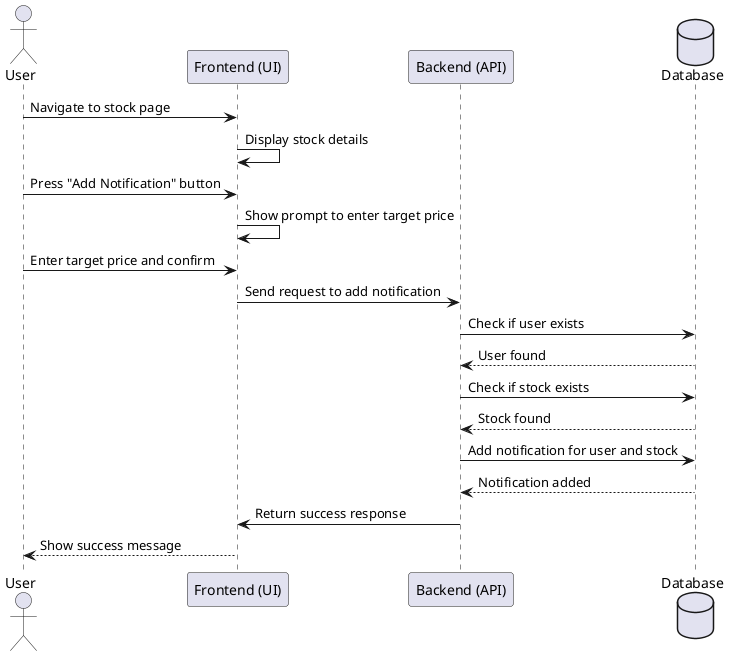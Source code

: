 @startuml
actor User
participant "Frontend (UI)" as UI
participant "Backend (API)" as API
database Database

User -> UI: Navigate to stock page
UI -> UI: Display stock details
User -> UI: Press "Add Notification" button
UI -> UI: Show prompt to enter target price
User -> UI: Enter target price and confirm
UI -> API: Send request to add notification
API -> Database: Check if user exists
Database --> API: User found
API -> Database: Check if stock exists
Database --> API: Stock found
API -> Database: Add notification for user and stock
Database --> API: Notification added
API -> UI: Return success response
UI --> User: Show success message
@enduml